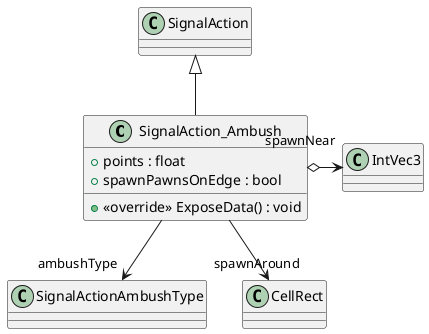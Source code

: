 @startuml
class SignalAction_Ambush {
    + points : float
    + spawnPawnsOnEdge : bool
    + <<override>> ExposeData() : void
}
SignalAction <|-- SignalAction_Ambush
SignalAction_Ambush --> "ambushType" SignalActionAmbushType
SignalAction_Ambush o-> "spawnNear" IntVec3
SignalAction_Ambush --> "spawnAround" CellRect
@enduml
